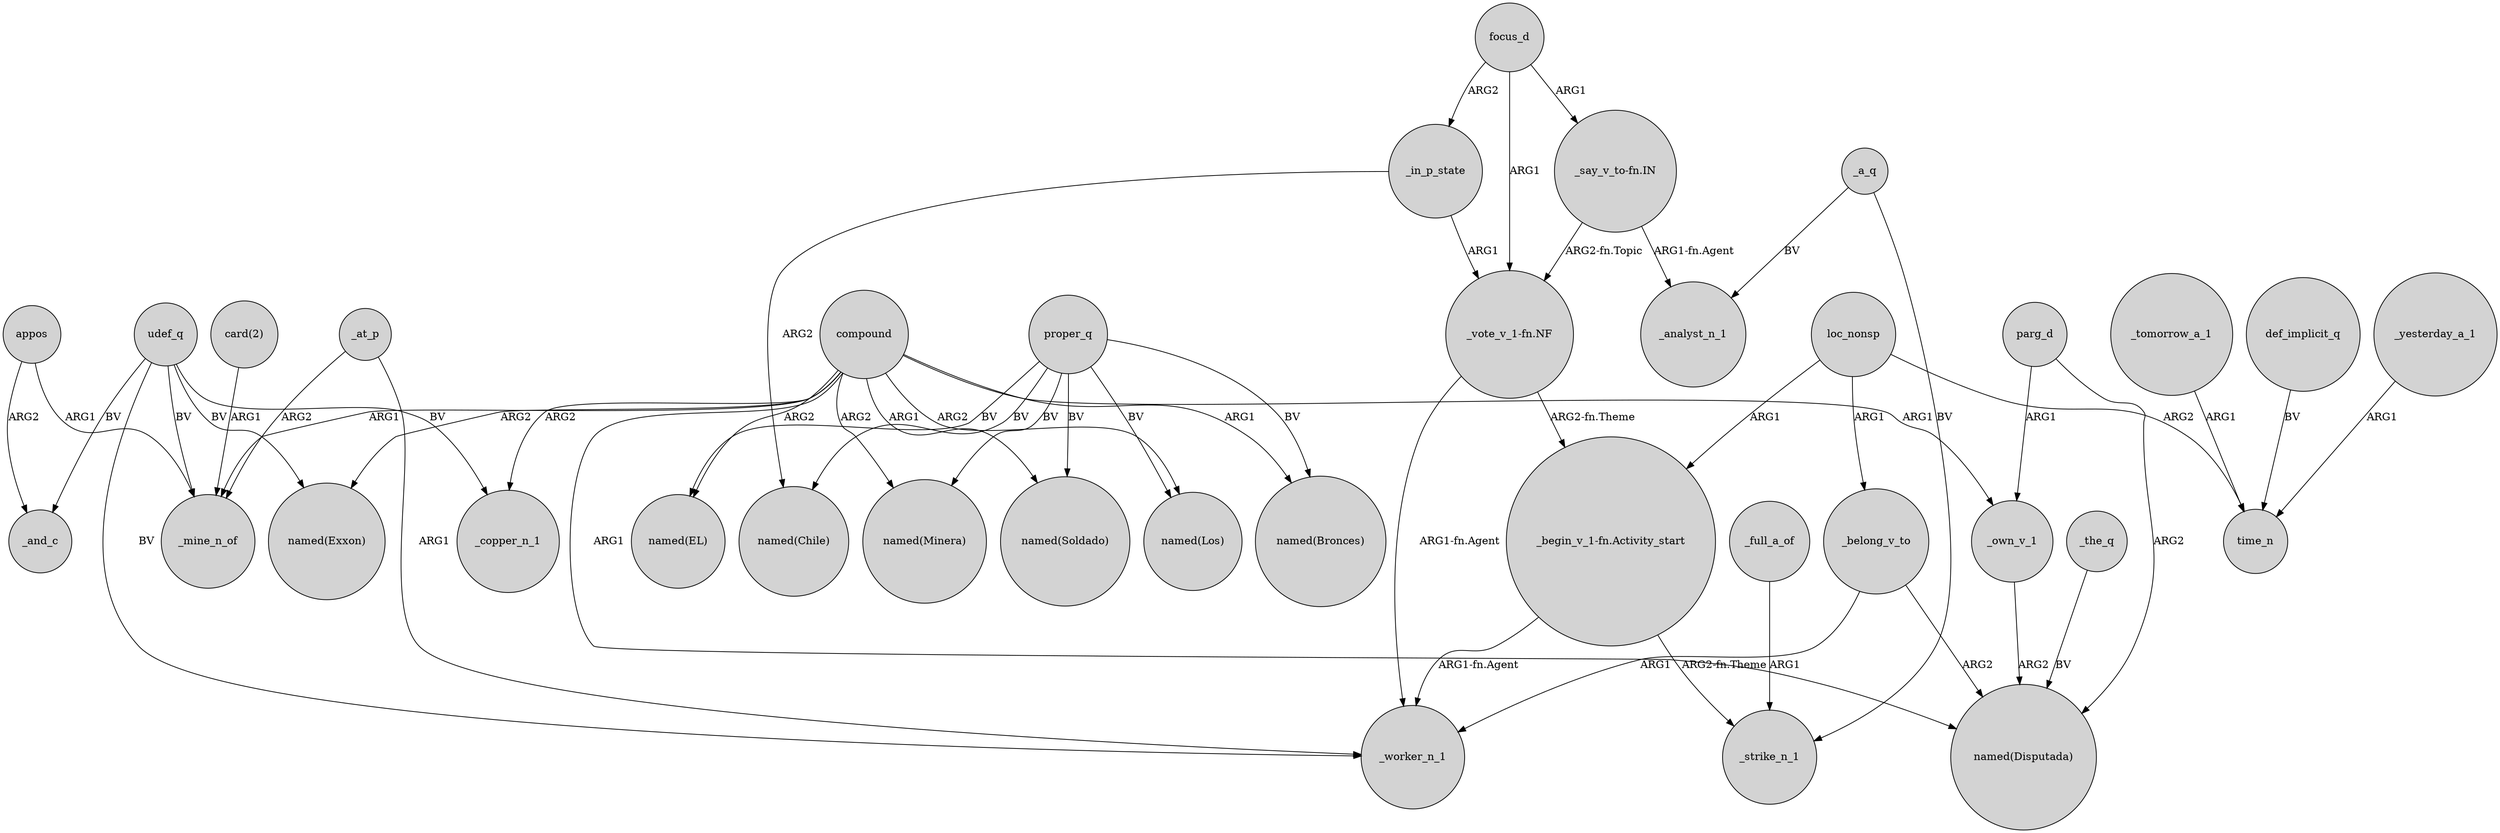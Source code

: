 digraph {
	node [shape=circle style=filled]
	"_vote_v_1-fn.NF" -> "_begin_v_1-fn.Activity_start" [label="ARG2-fn.Theme"]
	udef_q -> _copper_n_1 [label=BV]
	_yesterday_a_1 -> time_n [label=ARG1]
	_at_p -> _mine_n_of [label=ARG2]
	proper_q -> "named(Bronces)" [label=BV]
	_the_q -> "named(Disputada)" [label=BV]
	proper_q -> "named(EL)" [label=BV]
	_tomorrow_a_1 -> time_n [label=ARG1]
	parg_d -> _own_v_1 [label=ARG1]
	def_implicit_q -> time_n [label=BV]
	compound -> "named(Los)" [label=ARG2]
	proper_q -> "named(Los)" [label=BV]
	udef_q -> _worker_n_1 [label=BV]
	focus_d -> _in_p_state [label=ARG2]
	compound -> "named(Exxon)" [label=ARG2]
	_own_v_1 -> "named(Disputada)" [label=ARG2]
	"_begin_v_1-fn.Activity_start" -> _worker_n_1 [label="ARG1-fn.Agent"]
	_in_p_state -> "_vote_v_1-fn.NF" [label=ARG1]
	"_vote_v_1-fn.NF" -> _worker_n_1 [label="ARG1-fn.Agent"]
	compound -> _own_v_1 [label=ARG1]
	_a_q -> _strike_n_1 [label=BV]
	proper_q -> "named(Soldado)" [label=BV]
	loc_nonsp -> time_n [label=ARG2]
	_at_p -> _worker_n_1 [label=ARG1]
	loc_nonsp -> "_begin_v_1-fn.Activity_start" [label=ARG1]
	"_begin_v_1-fn.Activity_start" -> _strike_n_1 [label="ARG2-fn.Theme"]
	compound -> "named(Disputada)" [label=ARG1]
	appos -> _and_c [label=ARG2]
	proper_q -> "named(Chile)" [label=BV]
	compound -> "named(Minera)" [label=ARG2]
	focus_d -> "_vote_v_1-fn.NF" [label=ARG1]
	_belong_v_to -> _worker_n_1 [label=ARG1]
	udef_q -> _mine_n_of [label=BV]
	udef_q -> "named(Exxon)" [label=BV]
	"_say_v_to-fn.IN" -> _analyst_n_1 [label="ARG1-fn.Agent"]
	compound -> _mine_n_of [label=ARG1]
	appos -> _mine_n_of [label=ARG1]
	compound -> "named(EL)" [label=ARG2]
	compound -> "named(Soldado)" [label=ARG1]
	compound -> "named(Bronces)" [label=ARG1]
	"card(2)" -> _mine_n_of [label=ARG1]
	_a_q -> _analyst_n_1 [label=BV]
	proper_q -> "named(Minera)" [label=BV]
	_full_a_of -> _strike_n_1 [label=ARG1]
	"_say_v_to-fn.IN" -> "_vote_v_1-fn.NF" [label="ARG2-fn.Topic"]
	parg_d -> "named(Disputada)" [label=ARG2]
	compound -> _copper_n_1 [label=ARG2]
	_in_p_state -> "named(Chile)" [label=ARG2]
	udef_q -> _and_c [label=BV]
	loc_nonsp -> _belong_v_to [label=ARG1]
	_belong_v_to -> "named(Disputada)" [label=ARG2]
	focus_d -> "_say_v_to-fn.IN" [label=ARG1]
}
